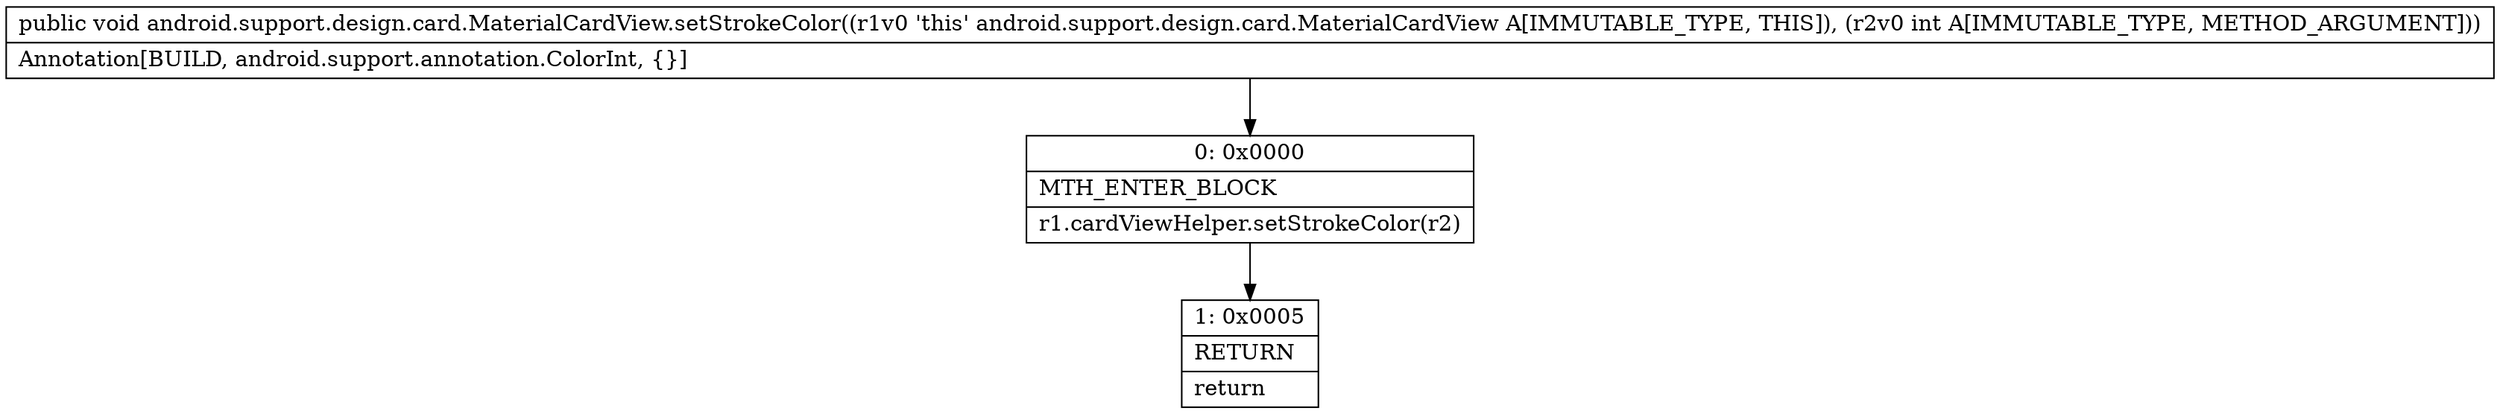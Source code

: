 digraph "CFG forandroid.support.design.card.MaterialCardView.setStrokeColor(I)V" {
Node_0 [shape=record,label="{0\:\ 0x0000|MTH_ENTER_BLOCK\l|r1.cardViewHelper.setStrokeColor(r2)\l}"];
Node_1 [shape=record,label="{1\:\ 0x0005|RETURN\l|return\l}"];
MethodNode[shape=record,label="{public void android.support.design.card.MaterialCardView.setStrokeColor((r1v0 'this' android.support.design.card.MaterialCardView A[IMMUTABLE_TYPE, THIS]), (r2v0 int A[IMMUTABLE_TYPE, METHOD_ARGUMENT]))  | Annotation[BUILD, android.support.annotation.ColorInt, \{\}]\l}"];
MethodNode -> Node_0;
Node_0 -> Node_1;
}

